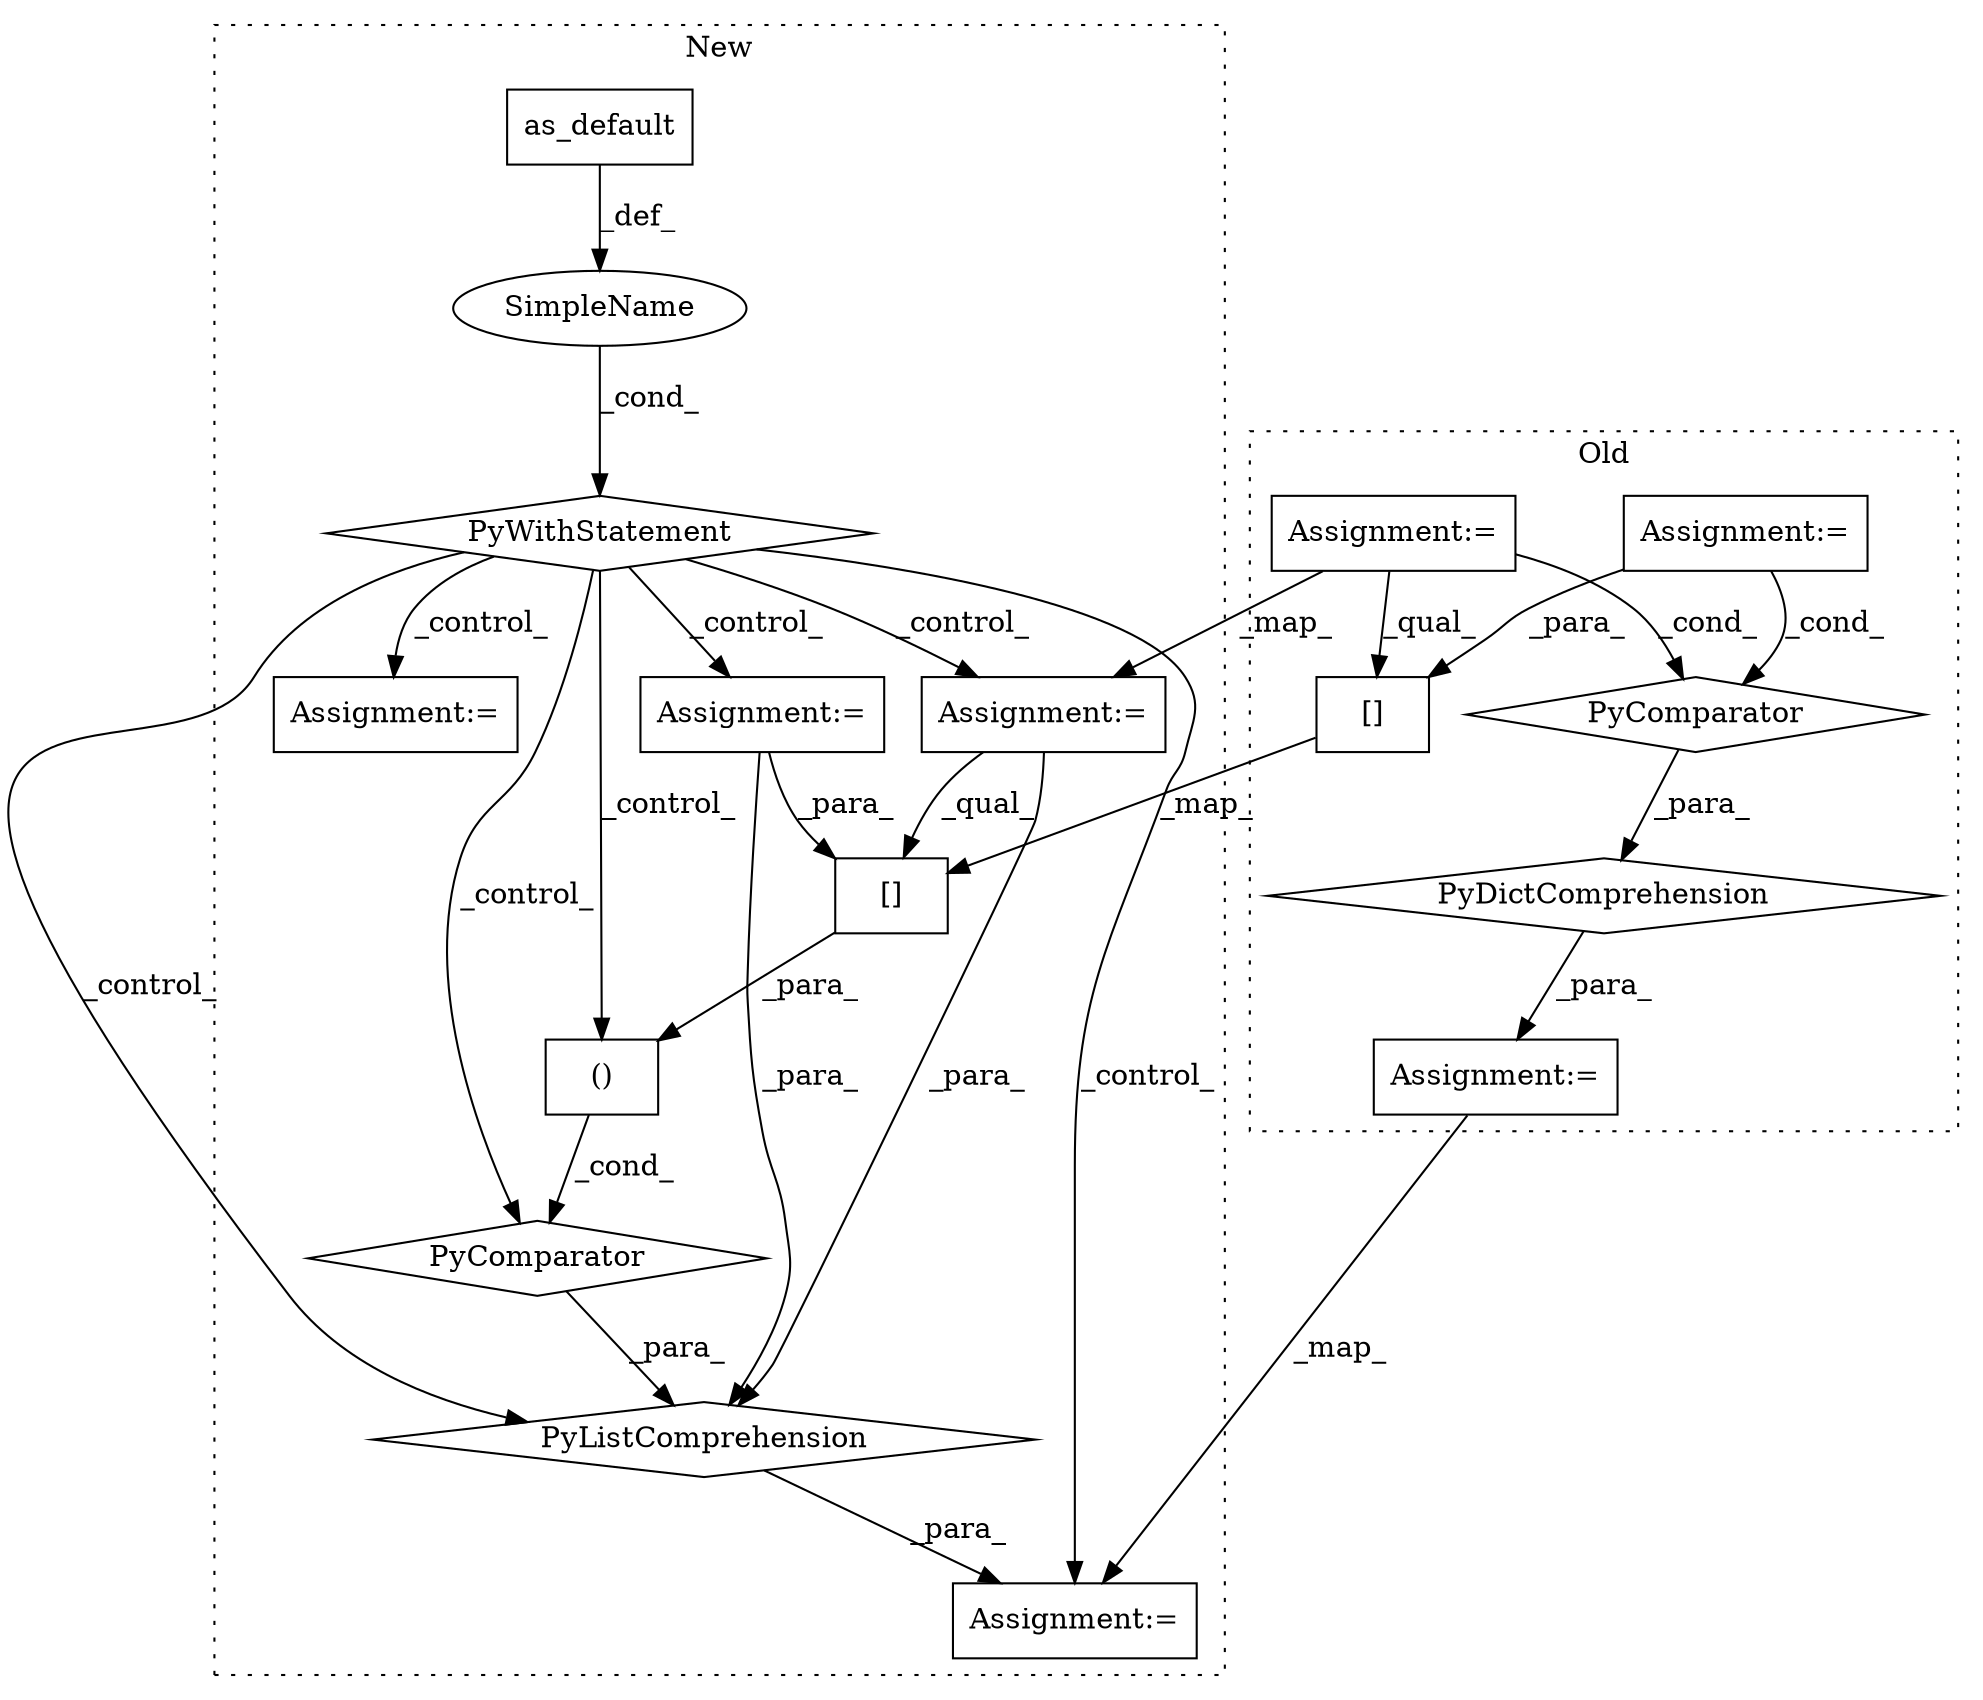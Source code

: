 digraph G {
subgraph cluster0 {
1 [label="PyDictComprehension" a="110" s="8515" l="152" shape="diamond"];
3 [label="Assignment:=" a="7" s="8609" l="50" shape="box"];
4 [label="PyComparator" a="113" s="8609" l="50" shape="diamond"];
10 [label="[]" a="2" s="8515,8527" l="8,1" shape="box"];
15 [label="Assignment:=" a="7" s="8503" l="12" shape="box"];
16 [label="Assignment:=" a="7" s="8457" l="1" shape="box"];
label = "Old";
style="dotted";
}
subgraph cluster1 {
2 [label="PyWithStatement" a="104" s="8915,8966" l="10,2" shape="diamond"];
5 [label="Assignment:=" a="7" s="9180" l="50" shape="box"];
6 [label="SimpleName" a="42" s="" l="" shape="ellipse"];
7 [label="Assignment:=" a="7" s="8980" l="5" shape="box"];
8 [label="PyComparator" a="113" s="9180" l="50" shape="diamond"];
9 [label="[]" a="2" s="9069,9081" l="8,1" shape="box"];
11 [label="as_default" a="32" s="8954" l="12" shape="box"];
12 [label="()" a="106" s="9069" l="31" shape="box"];
13 [label="PyListComprehension" a="109" s="9069" l="176" shape="diamond"];
14 [label="Assignment:=" a="7" s="9048" l="21" shape="box"];
17 [label="Assignment:=" a="7" s="9000" l="1" shape="box"];
label = "New";
style="dotted";
}
1 -> 15 [label="_para_"];
2 -> 5 [label="_control_"];
2 -> 14 [label="_control_"];
2 -> 17 [label="_control_"];
2 -> 7 [label="_control_"];
2 -> 8 [label="_control_"];
2 -> 12 [label="_control_"];
2 -> 13 [label="_control_"];
3 -> 10 [label="_para_"];
3 -> 4 [label="_cond_"];
4 -> 1 [label="_para_"];
5 -> 13 [label="_para_"];
5 -> 9 [label="_para_"];
6 -> 2 [label="_cond_"];
8 -> 13 [label="_para_"];
9 -> 12 [label="_para_"];
10 -> 9 [label="_map_"];
11 -> 6 [label="_def_"];
12 -> 8 [label="_cond_"];
13 -> 14 [label="_para_"];
15 -> 14 [label="_map_"];
16 -> 10 [label="_qual_"];
16 -> 17 [label="_map_"];
16 -> 4 [label="_cond_"];
17 -> 13 [label="_para_"];
17 -> 9 [label="_qual_"];
}